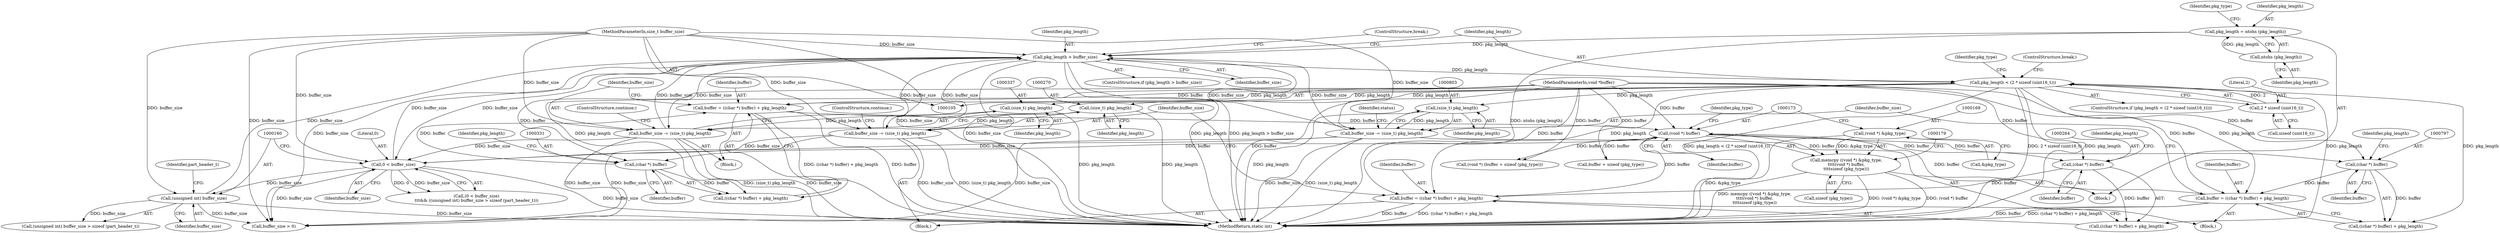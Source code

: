 digraph "0_collectd_b589096f907052b3a4da2b9ccc9b0e2e888dfc18@API" {
"1000167" [label="(Call,memcpy ((void *) &pkg_type,\n\t\t\t\t(void *) buffer,\n\t\t\t\tsizeof (pkg_type)))"];
"1000168" [label="(Call,(void *) &pkg_type)"];
"1000172" [label="(Call,(void *) buffer)"];
"1000327" [label="(Call,buffer = ((char *) buffer) + pkg_length)"];
"1000330" [label="(Call,(char *) buffer)"];
"1000107" [label="(MethodParameterIn,void *buffer)"];
"1000204" [label="(Call,pkg_length < (2 * sizeof (uint16_t)))"];
"1000199" [label="(Call,pkg_length > buffer_size)"];
"1000190" [label="(Call,pkg_length = ntohs (pkg_length))"];
"1000192" [label="(Call,ntohs (pkg_length))"];
"1000155" [label="(Call,0 < buffer_size)"];
"1000267" [label="(Call,buffer_size -= (size_t) pkg_length)"];
"1000269" [label="(Call,(size_t) pkg_length)"];
"1000108" [label="(MethodParameterIn,size_t buffer_size)"];
"1000800" [label="(Call,buffer_size -= (size_t) pkg_length)"];
"1000802" [label="(Call,(size_t) pkg_length)"];
"1000334" [label="(Call,buffer_size -= (size_t) pkg_length)"];
"1000336" [label="(Call,(size_t) pkg_length)"];
"1000159" [label="(Call,(unsigned int) buffer_size)"];
"1000206" [label="(Call,2 * sizeof (uint16_t))"];
"1000793" [label="(Call,buffer = ((char *) buffer) + pkg_length)"];
"1000796" [label="(Call,(char *) buffer)"];
"1000260" [label="(Call,buffer = ((char *) buffer) + pkg_length)"];
"1000263" [label="(Call,(char *) buffer)"];
"1000195" [label="(Identifier,pkg_type)"];
"1000202" [label="(ControlStructure,break;)"];
"1000267" [label="(Call,buffer_size -= (size_t) pkg_length)"];
"1000200" [label="(Identifier,pkg_length)"];
"1000191" [label="(Identifier,pkg_length)"];
"1000261" [label="(Identifier,buffer)"];
"1000164" [label="(Block,)"];
"1000336" [label="(Call,(size_t) pkg_length)"];
"1000265" [label="(Identifier,buffer)"];
"1000203" [label="(ControlStructure,if (pkg_length < (2 * sizeof (uint16_t))))"];
"1000155" [label="(Call,0 < buffer_size)"];
"1000328" [label="(Identifier,buffer)"];
"1000176" [label="(Identifier,pkg_type)"];
"1000335" [label="(Identifier,buffer_size)"];
"1000190" [label="(Call,pkg_length = ntohs (pkg_length))"];
"1000339" [label="(ControlStructure,continue;)"];
"1000268" [label="(Identifier,buffer_size)"];
"1000198" [label="(ControlStructure,if (pkg_length > buffer_size))"];
"1000152" [label="(Identifier,status)"];
"1000272" [label="(ControlStructure,continue;)"];
"1000182" [label="(Call,(void *) (buffer + sizeof (pkg_type)))"];
"1000156" [label="(Literal,0)"];
"1000334" [label="(Call,buffer_size -= (size_t) pkg_length)"];
"1000316" [label="(Block,)"];
"1000260" [label="(Call,buffer = ((char *) buffer) + pkg_length)"];
"1000192" [label="(Call,ntohs (pkg_length))"];
"1000810" [label="(Call,buffer_size > 0)"];
"1000330" [label="(Call,(char *) buffer)"];
"1000159" [label="(Call,(unsigned int) buffer_size)"];
"1000798" [label="(Identifier,buffer)"];
"1000175" [label="(Call,sizeof (pkg_type))"];
"1000817" [label="(MethodReturn,static int)"];
"1000796" [label="(Call,(char *) buffer)"];
"1000107" [label="(MethodParameterIn,void *buffer)"];
"1000262" [label="(Call,((char *) buffer) + pkg_length)"];
"1000205" [label="(Identifier,pkg_length)"];
"1000801" [label="(Identifier,buffer_size)"];
"1000157" [label="(Identifier,buffer_size)"];
"1000789" [label="(Block,)"];
"1000201" [label="(Identifier,buffer_size)"];
"1000204" [label="(Call,pkg_length < (2 * sizeof (uint16_t)))"];
"1000249" [label="(Block,)"];
"1000174" [label="(Identifier,buffer)"];
"1000327" [label="(Call,buffer = ((char *) buffer) + pkg_length)"];
"1000206" [label="(Call,2 * sizeof (uint16_t))"];
"1000184" [label="(Call,buffer + sizeof (pkg_type))"];
"1000167" [label="(Call,memcpy ((void *) &pkg_type,\n\t\t\t\t(void *) buffer,\n\t\t\t\tsizeof (pkg_type)))"];
"1000800" [label="(Call,buffer_size -= (size_t) pkg_length)"];
"1000271" [label="(Identifier,pkg_length)"];
"1000269" [label="(Call,(size_t) pkg_length)"];
"1000802" [label="(Call,(size_t) pkg_length)"];
"1000158" [label="(Call,(unsigned int) buffer_size > sizeof (part_header_t))"];
"1000210" [label="(ControlStructure,break;)"];
"1000333" [label="(Identifier,pkg_length)"];
"1000199" [label="(Call,pkg_length > buffer_size)"];
"1000161" [label="(Identifier,buffer_size)"];
"1000263" [label="(Call,(char *) buffer)"];
"1000207" [label="(Literal,2)"];
"1000163" [label="(Identifier,part_header_t)"];
"1000108" [label="(MethodParameterIn,size_t buffer_size)"];
"1000266" [label="(Identifier,pkg_length)"];
"1000794" [label="(Identifier,buffer)"];
"1000170" [label="(Call,&pkg_type)"];
"1000804" [label="(Identifier,pkg_length)"];
"1000208" [label="(Call,sizeof (uint16_t))"];
"1000338" [label="(Identifier,pkg_length)"];
"1000799" [label="(Identifier,pkg_length)"];
"1000793" [label="(Call,buffer = ((char *) buffer) + pkg_length)"];
"1000213" [label="(Identifier,pkg_type)"];
"1000329" [label="(Call,((char *) buffer) + pkg_length)"];
"1000332" [label="(Identifier,buffer)"];
"1000168" [label="(Call,(void *) &pkg_type)"];
"1000795" [label="(Call,((char *) buffer) + pkg_length)"];
"1000154" [label="(Call,(0 < buffer_size)\n\t\t\t&& ((unsigned int) buffer_size > sizeof (part_header_t)))"];
"1000193" [label="(Identifier,pkg_length)"];
"1000172" [label="(Call,(void *) buffer)"];
"1000167" -> "1000164"  [label="AST: "];
"1000167" -> "1000175"  [label="CFG: "];
"1000168" -> "1000167"  [label="AST: "];
"1000172" -> "1000167"  [label="AST: "];
"1000175" -> "1000167"  [label="AST: "];
"1000179" -> "1000167"  [label="CFG: "];
"1000167" -> "1000817"  [label="DDG: (void *) &pkg_type"];
"1000167" -> "1000817"  [label="DDG: (void *) buffer"];
"1000167" -> "1000817"  [label="DDG: memcpy ((void *) &pkg_type,\n\t\t\t\t(void *) buffer,\n\t\t\t\tsizeof (pkg_type))"];
"1000168" -> "1000167"  [label="DDG: &pkg_type"];
"1000172" -> "1000167"  [label="DDG: buffer"];
"1000168" -> "1000170"  [label="CFG: "];
"1000169" -> "1000168"  [label="AST: "];
"1000170" -> "1000168"  [label="AST: "];
"1000173" -> "1000168"  [label="CFG: "];
"1000168" -> "1000817"  [label="DDG: &pkg_type"];
"1000172" -> "1000174"  [label="CFG: "];
"1000173" -> "1000172"  [label="AST: "];
"1000174" -> "1000172"  [label="AST: "];
"1000176" -> "1000172"  [label="CFG: "];
"1000327" -> "1000172"  [label="DDG: buffer"];
"1000793" -> "1000172"  [label="DDG: buffer"];
"1000260" -> "1000172"  [label="DDG: buffer"];
"1000107" -> "1000172"  [label="DDG: buffer"];
"1000172" -> "1000182"  [label="DDG: buffer"];
"1000172" -> "1000184"  [label="DDG: buffer"];
"1000172" -> "1000263"  [label="DDG: buffer"];
"1000172" -> "1000330"  [label="DDG: buffer"];
"1000172" -> "1000796"  [label="DDG: buffer"];
"1000327" -> "1000316"  [label="AST: "];
"1000327" -> "1000329"  [label="CFG: "];
"1000328" -> "1000327"  [label="AST: "];
"1000329" -> "1000327"  [label="AST: "];
"1000335" -> "1000327"  [label="CFG: "];
"1000327" -> "1000817"  [label="DDG: buffer"];
"1000327" -> "1000817"  [label="DDG: ((char *) buffer) + pkg_length"];
"1000330" -> "1000327"  [label="DDG: buffer"];
"1000204" -> "1000327"  [label="DDG: pkg_length"];
"1000107" -> "1000327"  [label="DDG: buffer"];
"1000330" -> "1000329"  [label="AST: "];
"1000330" -> "1000332"  [label="CFG: "];
"1000331" -> "1000330"  [label="AST: "];
"1000332" -> "1000330"  [label="AST: "];
"1000333" -> "1000330"  [label="CFG: "];
"1000330" -> "1000329"  [label="DDG: buffer"];
"1000107" -> "1000330"  [label="DDG: buffer"];
"1000107" -> "1000105"  [label="AST: "];
"1000107" -> "1000817"  [label="DDG: buffer"];
"1000107" -> "1000182"  [label="DDG: buffer"];
"1000107" -> "1000184"  [label="DDG: buffer"];
"1000107" -> "1000260"  [label="DDG: buffer"];
"1000107" -> "1000263"  [label="DDG: buffer"];
"1000107" -> "1000793"  [label="DDG: buffer"];
"1000107" -> "1000796"  [label="DDG: buffer"];
"1000204" -> "1000203"  [label="AST: "];
"1000204" -> "1000206"  [label="CFG: "];
"1000205" -> "1000204"  [label="AST: "];
"1000206" -> "1000204"  [label="AST: "];
"1000210" -> "1000204"  [label="CFG: "];
"1000213" -> "1000204"  [label="CFG: "];
"1000204" -> "1000817"  [label="DDG: 2 * sizeof (uint16_t)"];
"1000204" -> "1000817"  [label="DDG: pkg_length"];
"1000204" -> "1000817"  [label="DDG: pkg_length < (2 * sizeof (uint16_t))"];
"1000199" -> "1000204"  [label="DDG: pkg_length"];
"1000206" -> "1000204"  [label="DDG: 2"];
"1000204" -> "1000260"  [label="DDG: pkg_length"];
"1000204" -> "1000262"  [label="DDG: pkg_length"];
"1000204" -> "1000269"  [label="DDG: pkg_length"];
"1000204" -> "1000329"  [label="DDG: pkg_length"];
"1000204" -> "1000336"  [label="DDG: pkg_length"];
"1000204" -> "1000793"  [label="DDG: pkg_length"];
"1000204" -> "1000795"  [label="DDG: pkg_length"];
"1000204" -> "1000802"  [label="DDG: pkg_length"];
"1000199" -> "1000198"  [label="AST: "];
"1000199" -> "1000201"  [label="CFG: "];
"1000200" -> "1000199"  [label="AST: "];
"1000201" -> "1000199"  [label="AST: "];
"1000202" -> "1000199"  [label="CFG: "];
"1000205" -> "1000199"  [label="CFG: "];
"1000199" -> "1000817"  [label="DDG: buffer_size"];
"1000199" -> "1000817"  [label="DDG: pkg_length"];
"1000199" -> "1000817"  [label="DDG: pkg_length > buffer_size"];
"1000199" -> "1000155"  [label="DDG: buffer_size"];
"1000190" -> "1000199"  [label="DDG: pkg_length"];
"1000155" -> "1000199"  [label="DDG: buffer_size"];
"1000267" -> "1000199"  [label="DDG: buffer_size"];
"1000800" -> "1000199"  [label="DDG: buffer_size"];
"1000159" -> "1000199"  [label="DDG: buffer_size"];
"1000334" -> "1000199"  [label="DDG: buffer_size"];
"1000108" -> "1000199"  [label="DDG: buffer_size"];
"1000199" -> "1000267"  [label="DDG: buffer_size"];
"1000199" -> "1000334"  [label="DDG: buffer_size"];
"1000199" -> "1000800"  [label="DDG: buffer_size"];
"1000199" -> "1000810"  [label="DDG: buffer_size"];
"1000190" -> "1000164"  [label="AST: "];
"1000190" -> "1000192"  [label="CFG: "];
"1000191" -> "1000190"  [label="AST: "];
"1000192" -> "1000190"  [label="AST: "];
"1000195" -> "1000190"  [label="CFG: "];
"1000190" -> "1000817"  [label="DDG: ntohs (pkg_length)"];
"1000192" -> "1000190"  [label="DDG: pkg_length"];
"1000192" -> "1000193"  [label="CFG: "];
"1000193" -> "1000192"  [label="AST: "];
"1000155" -> "1000154"  [label="AST: "];
"1000155" -> "1000157"  [label="CFG: "];
"1000156" -> "1000155"  [label="AST: "];
"1000157" -> "1000155"  [label="AST: "];
"1000160" -> "1000155"  [label="CFG: "];
"1000154" -> "1000155"  [label="CFG: "];
"1000155" -> "1000817"  [label="DDG: buffer_size"];
"1000155" -> "1000154"  [label="DDG: 0"];
"1000155" -> "1000154"  [label="DDG: buffer_size"];
"1000267" -> "1000155"  [label="DDG: buffer_size"];
"1000800" -> "1000155"  [label="DDG: buffer_size"];
"1000334" -> "1000155"  [label="DDG: buffer_size"];
"1000108" -> "1000155"  [label="DDG: buffer_size"];
"1000155" -> "1000159"  [label="DDG: buffer_size"];
"1000155" -> "1000810"  [label="DDG: buffer_size"];
"1000267" -> "1000249"  [label="AST: "];
"1000267" -> "1000269"  [label="CFG: "];
"1000268" -> "1000267"  [label="AST: "];
"1000269" -> "1000267"  [label="AST: "];
"1000272" -> "1000267"  [label="CFG: "];
"1000267" -> "1000817"  [label="DDG: (size_t) pkg_length"];
"1000267" -> "1000817"  [label="DDG: buffer_size"];
"1000269" -> "1000267"  [label="DDG: pkg_length"];
"1000108" -> "1000267"  [label="DDG: buffer_size"];
"1000267" -> "1000810"  [label="DDG: buffer_size"];
"1000269" -> "1000271"  [label="CFG: "];
"1000270" -> "1000269"  [label="AST: "];
"1000271" -> "1000269"  [label="AST: "];
"1000269" -> "1000817"  [label="DDG: pkg_length"];
"1000108" -> "1000105"  [label="AST: "];
"1000108" -> "1000817"  [label="DDG: buffer_size"];
"1000108" -> "1000159"  [label="DDG: buffer_size"];
"1000108" -> "1000334"  [label="DDG: buffer_size"];
"1000108" -> "1000800"  [label="DDG: buffer_size"];
"1000108" -> "1000810"  [label="DDG: buffer_size"];
"1000800" -> "1000789"  [label="AST: "];
"1000800" -> "1000802"  [label="CFG: "];
"1000801" -> "1000800"  [label="AST: "];
"1000802" -> "1000800"  [label="AST: "];
"1000152" -> "1000800"  [label="CFG: "];
"1000800" -> "1000817"  [label="DDG: (size_t) pkg_length"];
"1000800" -> "1000817"  [label="DDG: buffer_size"];
"1000802" -> "1000800"  [label="DDG: pkg_length"];
"1000800" -> "1000810"  [label="DDG: buffer_size"];
"1000802" -> "1000804"  [label="CFG: "];
"1000803" -> "1000802"  [label="AST: "];
"1000804" -> "1000802"  [label="AST: "];
"1000802" -> "1000817"  [label="DDG: pkg_length"];
"1000334" -> "1000316"  [label="AST: "];
"1000334" -> "1000336"  [label="CFG: "];
"1000335" -> "1000334"  [label="AST: "];
"1000336" -> "1000334"  [label="AST: "];
"1000339" -> "1000334"  [label="CFG: "];
"1000334" -> "1000817"  [label="DDG: (size_t) pkg_length"];
"1000334" -> "1000817"  [label="DDG: buffer_size"];
"1000336" -> "1000334"  [label="DDG: pkg_length"];
"1000334" -> "1000810"  [label="DDG: buffer_size"];
"1000336" -> "1000338"  [label="CFG: "];
"1000337" -> "1000336"  [label="AST: "];
"1000338" -> "1000336"  [label="AST: "];
"1000336" -> "1000817"  [label="DDG: pkg_length"];
"1000159" -> "1000158"  [label="AST: "];
"1000159" -> "1000161"  [label="CFG: "];
"1000160" -> "1000159"  [label="AST: "];
"1000161" -> "1000159"  [label="AST: "];
"1000163" -> "1000159"  [label="CFG: "];
"1000159" -> "1000817"  [label="DDG: buffer_size"];
"1000159" -> "1000158"  [label="DDG: buffer_size"];
"1000159" -> "1000810"  [label="DDG: buffer_size"];
"1000206" -> "1000208"  [label="CFG: "];
"1000207" -> "1000206"  [label="AST: "];
"1000208" -> "1000206"  [label="AST: "];
"1000793" -> "1000789"  [label="AST: "];
"1000793" -> "1000795"  [label="CFG: "];
"1000794" -> "1000793"  [label="AST: "];
"1000795" -> "1000793"  [label="AST: "];
"1000801" -> "1000793"  [label="CFG: "];
"1000793" -> "1000817"  [label="DDG: ((char *) buffer) + pkg_length"];
"1000793" -> "1000817"  [label="DDG: buffer"];
"1000796" -> "1000793"  [label="DDG: buffer"];
"1000796" -> "1000795"  [label="AST: "];
"1000796" -> "1000798"  [label="CFG: "];
"1000797" -> "1000796"  [label="AST: "];
"1000798" -> "1000796"  [label="AST: "];
"1000799" -> "1000796"  [label="CFG: "];
"1000796" -> "1000795"  [label="DDG: buffer"];
"1000260" -> "1000249"  [label="AST: "];
"1000260" -> "1000262"  [label="CFG: "];
"1000261" -> "1000260"  [label="AST: "];
"1000262" -> "1000260"  [label="AST: "];
"1000268" -> "1000260"  [label="CFG: "];
"1000260" -> "1000817"  [label="DDG: ((char *) buffer) + pkg_length"];
"1000260" -> "1000817"  [label="DDG: buffer"];
"1000263" -> "1000260"  [label="DDG: buffer"];
"1000263" -> "1000262"  [label="AST: "];
"1000263" -> "1000265"  [label="CFG: "];
"1000264" -> "1000263"  [label="AST: "];
"1000265" -> "1000263"  [label="AST: "];
"1000266" -> "1000263"  [label="CFG: "];
"1000263" -> "1000262"  [label="DDG: buffer"];
}
